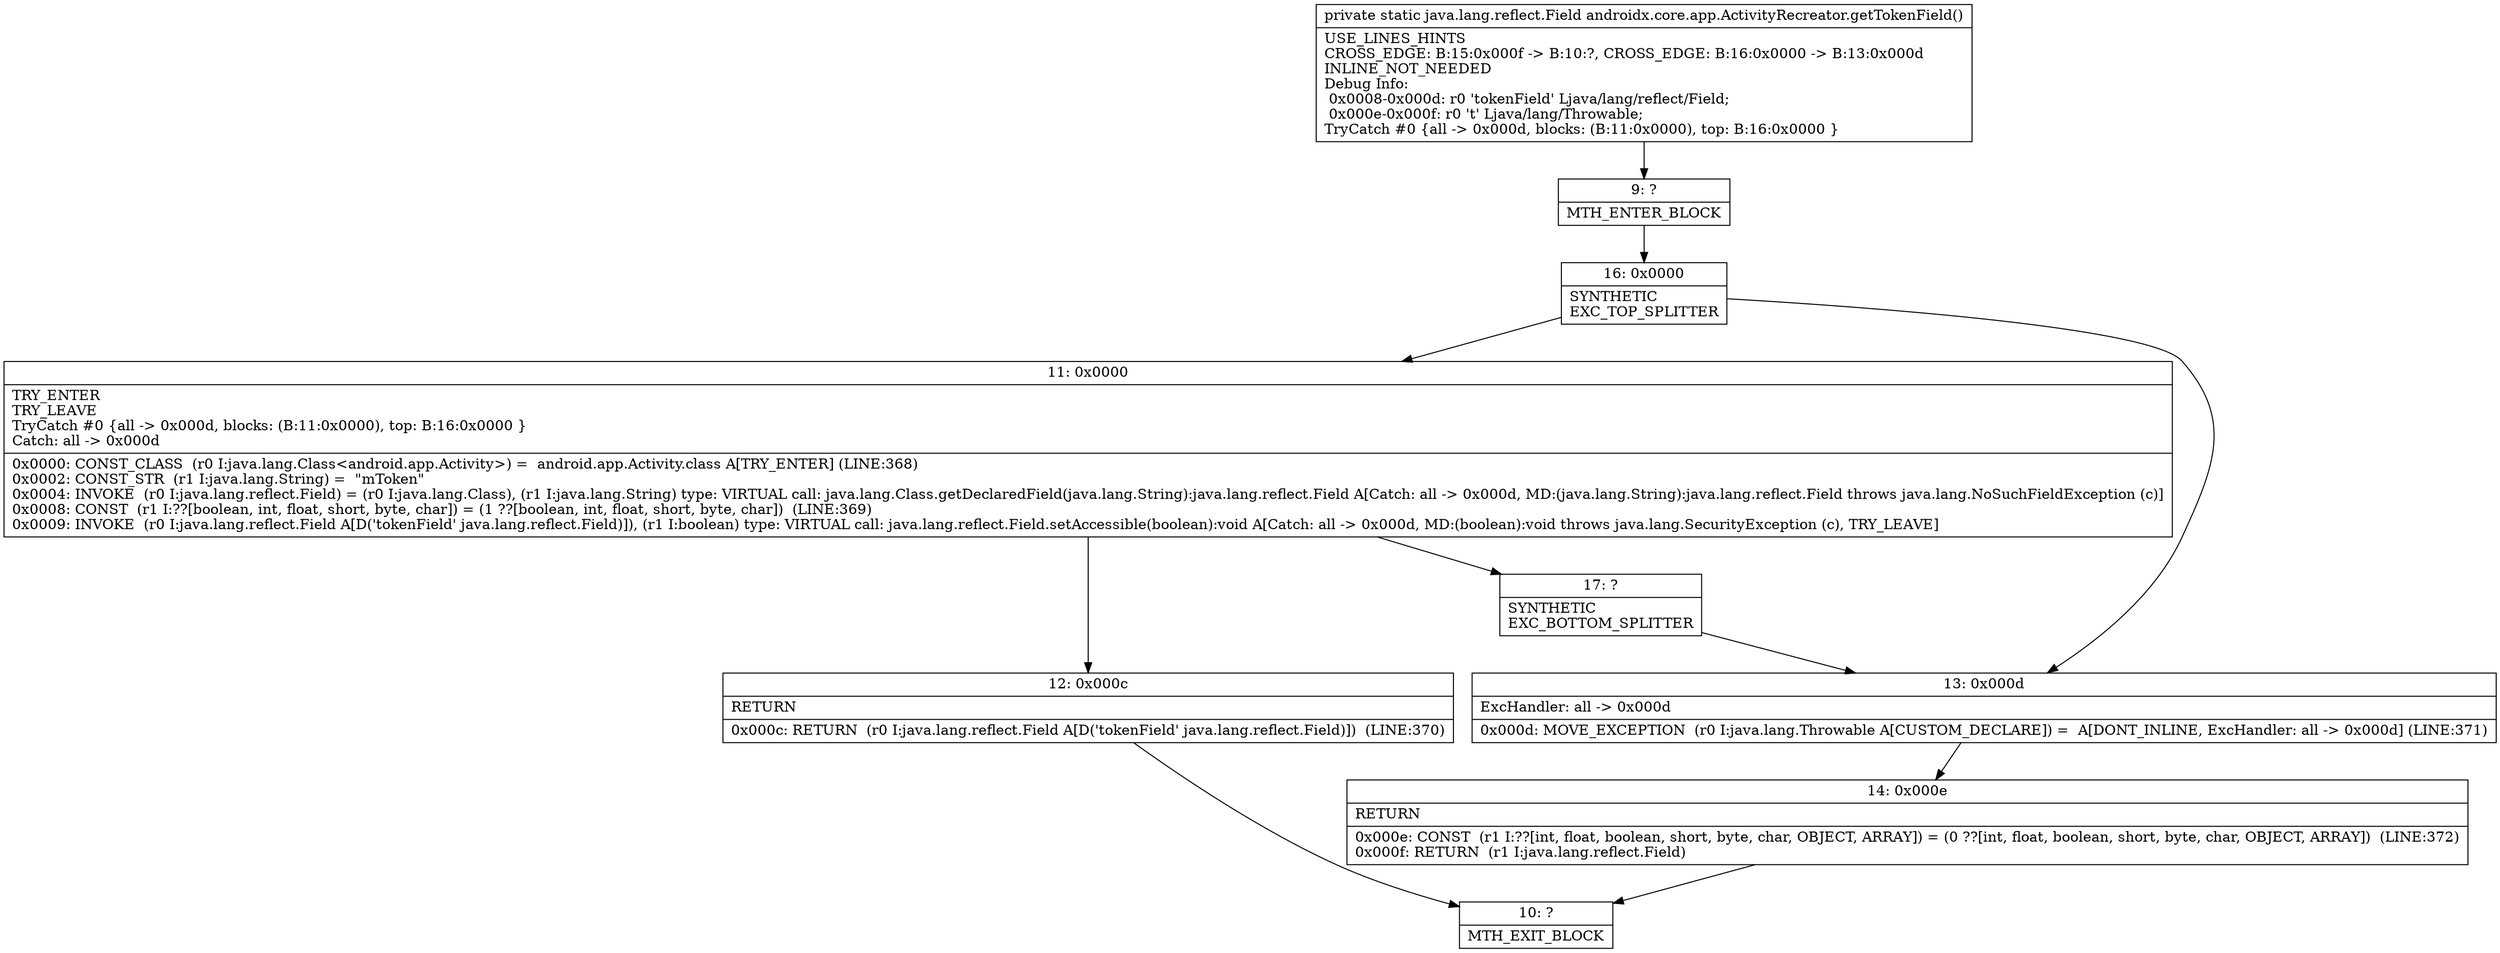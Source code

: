 digraph "CFG forandroidx.core.app.ActivityRecreator.getTokenField()Ljava\/lang\/reflect\/Field;" {
Node_9 [shape=record,label="{9\:\ ?|MTH_ENTER_BLOCK\l}"];
Node_16 [shape=record,label="{16\:\ 0x0000|SYNTHETIC\lEXC_TOP_SPLITTER\l}"];
Node_11 [shape=record,label="{11\:\ 0x0000|TRY_ENTER\lTRY_LEAVE\lTryCatch #0 \{all \-\> 0x000d, blocks: (B:11:0x0000), top: B:16:0x0000 \}\lCatch: all \-\> 0x000d\l|0x0000: CONST_CLASS  (r0 I:java.lang.Class\<android.app.Activity\>) =  android.app.Activity.class A[TRY_ENTER] (LINE:368)\l0x0002: CONST_STR  (r1 I:java.lang.String) =  \"mToken\" \l0x0004: INVOKE  (r0 I:java.lang.reflect.Field) = (r0 I:java.lang.Class), (r1 I:java.lang.String) type: VIRTUAL call: java.lang.Class.getDeclaredField(java.lang.String):java.lang.reflect.Field A[Catch: all \-\> 0x000d, MD:(java.lang.String):java.lang.reflect.Field throws java.lang.NoSuchFieldException (c)]\l0x0008: CONST  (r1 I:??[boolean, int, float, short, byte, char]) = (1 ??[boolean, int, float, short, byte, char])  (LINE:369)\l0x0009: INVOKE  (r0 I:java.lang.reflect.Field A[D('tokenField' java.lang.reflect.Field)]), (r1 I:boolean) type: VIRTUAL call: java.lang.reflect.Field.setAccessible(boolean):void A[Catch: all \-\> 0x000d, MD:(boolean):void throws java.lang.SecurityException (c), TRY_LEAVE]\l}"];
Node_12 [shape=record,label="{12\:\ 0x000c|RETURN\l|0x000c: RETURN  (r0 I:java.lang.reflect.Field A[D('tokenField' java.lang.reflect.Field)])  (LINE:370)\l}"];
Node_10 [shape=record,label="{10\:\ ?|MTH_EXIT_BLOCK\l}"];
Node_17 [shape=record,label="{17\:\ ?|SYNTHETIC\lEXC_BOTTOM_SPLITTER\l}"];
Node_13 [shape=record,label="{13\:\ 0x000d|ExcHandler: all \-\> 0x000d\l|0x000d: MOVE_EXCEPTION  (r0 I:java.lang.Throwable A[CUSTOM_DECLARE]) =  A[DONT_INLINE, ExcHandler: all \-\> 0x000d] (LINE:371)\l}"];
Node_14 [shape=record,label="{14\:\ 0x000e|RETURN\l|0x000e: CONST  (r1 I:??[int, float, boolean, short, byte, char, OBJECT, ARRAY]) = (0 ??[int, float, boolean, short, byte, char, OBJECT, ARRAY])  (LINE:372)\l0x000f: RETURN  (r1 I:java.lang.reflect.Field) \l}"];
MethodNode[shape=record,label="{private static java.lang.reflect.Field androidx.core.app.ActivityRecreator.getTokenField()  | USE_LINES_HINTS\lCROSS_EDGE: B:15:0x000f \-\> B:10:?, CROSS_EDGE: B:16:0x0000 \-\> B:13:0x000d\lINLINE_NOT_NEEDED\lDebug Info:\l  0x0008\-0x000d: r0 'tokenField' Ljava\/lang\/reflect\/Field;\l  0x000e\-0x000f: r0 't' Ljava\/lang\/Throwable;\lTryCatch #0 \{all \-\> 0x000d, blocks: (B:11:0x0000), top: B:16:0x0000 \}\l}"];
MethodNode -> Node_9;Node_9 -> Node_16;
Node_16 -> Node_11;
Node_16 -> Node_13;
Node_11 -> Node_12;
Node_11 -> Node_17;
Node_12 -> Node_10;
Node_17 -> Node_13;
Node_13 -> Node_14;
Node_14 -> Node_10;
}

